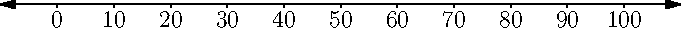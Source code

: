import geometry;
unitsize(1mm);
draw((-10,0)--(110,0), arrow=Arrows);
for (int i=0; i<110; i=i+10)
{
  path tick = (0,0) -- (0,-0.05cm);
  pair p = (i,0);
  draw(p, tick);
  label(format("$%d$",i), p, S);
}
